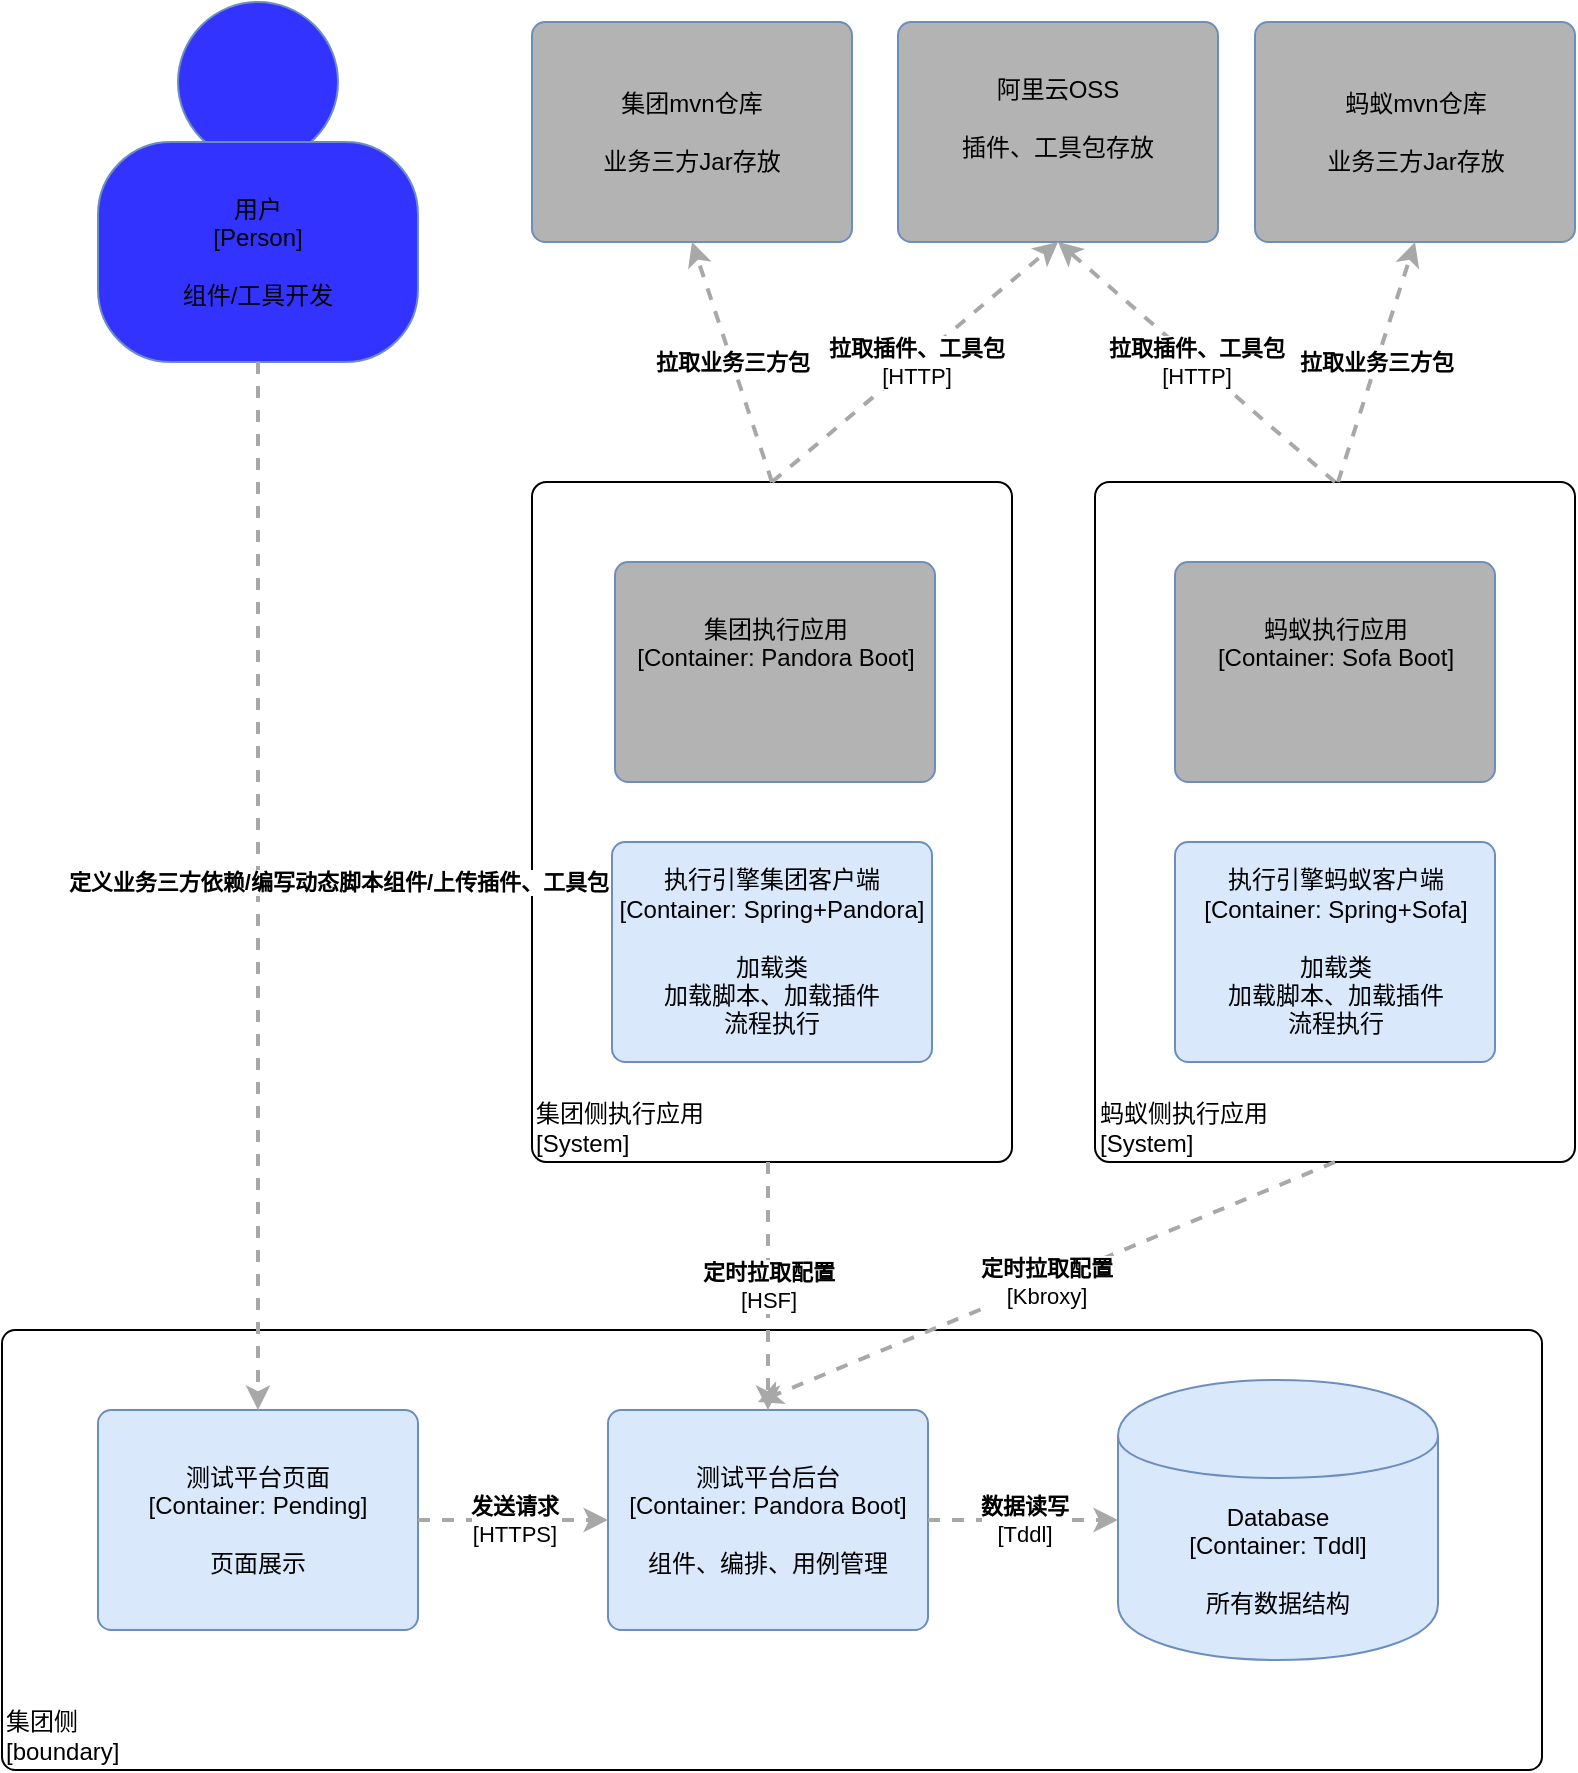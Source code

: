 <mxfile version="10.8.2" type="github"><diagram id="mtmfhuTGaaYhYyOTGC5t" name="Page-1"><mxGraphModel dx="1005" dy="615" grid="1" gridSize="10" guides="1" tooltips="1" connect="1" arrows="1" fold="1" page="1" pageScale="1" pageWidth="827" pageHeight="1169" math="0" shadow="0"><root><mxCell id="0"/><mxCell id="1" parent="0"/><mxCell id="rNYQg2nU4c1Ux6Mb_LW1-61" value="" style="group;rounded=0;labelBackgroundColor=none;fillColor=none;fontColor=#000000;align=center;html=1;strokeColor=#FFFFFF;" parent="1" vertex="1" connectable="0"><mxGeometry x="77" y="170" width="160" height="180" as="geometry"/><C4Person as="c4"/></mxCell><object label="&lt;div style=&quot;text-align: left&quot;&gt;集团侧&lt;/div&gt;&lt;div style=&quot;text-align: left&quot;&gt;[boundary]&lt;/div&gt;" placeholders="1" c4Name="集团侧" c4Type="ExecutionEnvironment" c4Application="boundary" id="rNYQg2nU4c1Ux6Mb_LW1-65"><mxCell style="rounded=1;whiteSpace=wrap;html=1;labelBackgroundColor=none;fillColor=#ffffff;fontColor=#000000;align=left;arcSize=3;strokeColor=#000000;verticalAlign=bottom;shadow=0;" parent="1" vertex="1"><mxGeometry x="22" y="694" width="770" height="220" as="geometry"/><C4ExecutionEnvironment as="c4"/></mxCell></object><object label="&lt;span&gt;测试平台页面&lt;/span&gt;&lt;div&gt;[Container:&amp;nbsp;&lt;span&gt;Pending&lt;/span&gt;&lt;span&gt;]&lt;/span&gt;&lt;/div&gt;&lt;div&gt;&lt;br&gt;&lt;/div&gt;&lt;div&gt;页面展示&lt;/div&gt;" placeholders="1" c4Name="测试平台页面" c4Type="Container" c4Technology="Spring Controler" c4Description="页面展示" id="rNYQg2nU4c1Ux6Mb_LW1-66"><mxCell style="rounded=1;whiteSpace=wrap;html=1;labelBackgroundColor=none;fillColor=#dae8fc;fontColor=#000000;align=center;arcSize=6;strokeColor=#6c8ebf;shadow=0;" parent="1" vertex="1"><mxGeometry x="70" y="734" width="160" height="110" as="geometry"/><C4Container as="c4"/></mxCell></object><object label="&lt;span&gt;测试平台后台&lt;/span&gt;&lt;div&gt;[Container:&amp;nbsp;&lt;span&gt;Pandora Boot&lt;/span&gt;&lt;span&gt;]&lt;/span&gt;&lt;/div&gt;&lt;div&gt;&lt;br&gt;&lt;/div&gt;&lt;div&gt;组件、编排、用例管理&lt;/div&gt;" placeholders="1" c4Name="测试平台后台" c4Type="Container" c4Technology="Pandora Boot" c4Description="组件、用例、编排管理" id="rNYQg2nU4c1Ux6Mb_LW1-67"><mxCell style="rounded=1;whiteSpace=wrap;html=1;labelBackgroundColor=none;fillColor=#dae8fc;fontColor=#000000;align=center;arcSize=6;strokeColor=#6c8ebf;shadow=0;" parent="1" vertex="1"><mxGeometry x="325" y="734" width="160" height="110" as="geometry"/><C4Container as="c4"/></mxCell></object><object label="&lt;span&gt;Database&lt;/span&gt;&lt;div&gt;[Container:&amp;nbsp;Tddl]&lt;/div&gt;&lt;div&gt;&lt;br&gt;&lt;/div&gt;&lt;div&gt;所有数据结构&lt;/div&gt;" placeholders="1" c4Type="Database" c4Technology="Tddl" c4Description="所有数据结构" id="rNYQg2nU4c1Ux6Mb_LW1-68"><mxCell style="shape=cylinder;whiteSpace=wrap;html=1;boundedLbl=1;rounded=0;labelBackgroundColor=none;fillColor=#dae8fc;fontSize=12;fontColor=#000000;align=center;strokeColor=#6c8ebf;shadow=0;" parent="1" vertex="1"><mxGeometry x="580" y="719" width="160" height="140" as="geometry"/><C4Database as="c4"/></mxCell></object><object label="&lt;div style=&quot;text-align: left&quot;&gt;&lt;div style=&quot;text-align: center&quot;&gt;&lt;b&gt;发送请求&lt;/b&gt;&lt;/div&gt;&lt;div style=&quot;text-align: center&quot;&gt;[HTTPS]&lt;/div&gt;&lt;/div&gt;" c4Type="Relationship" c4Description="Beschreibung" c4Technology="technology" id="rNYQg2nU4c1Ux6Mb_LW1-69"><mxCell style="edgeStyle=none;rounded=0;html=1;entryX=0;entryY=0.5;jettySize=auto;orthogonalLoop=1;strokeColor=#A8A8A8;strokeWidth=2;fontColor=#000000;jumpStyle=none;dashed=1;exitX=1;exitY=0.5;exitDx=0;exitDy=0;entryDx=0;entryDy=0;" parent="1" source="rNYQg2nU4c1Ux6Mb_LW1-66" target="rNYQg2nU4c1Ux6Mb_LW1-67" edge="1"><mxGeometry width="160" relative="1" as="geometry"><mxPoint x="62" y="974" as="sourcePoint"/><mxPoint x="222" y="974" as="targetPoint"/></mxGeometry><C4Relationship as="c4"/></mxCell></object><object label="&lt;div style=&quot;text-align: left&quot;&gt;&lt;div style=&quot;text-align: center&quot;&gt;&lt;b&gt;数据读写&lt;/b&gt;&lt;/div&gt;&lt;div style=&quot;text-align: center&quot;&gt;[Tddl]&lt;/div&gt;&lt;/div&gt;" c4Type="Relationship" c4Description="Beschreibung" c4Technology="technology" id="rNYQg2nU4c1Ux6Mb_LW1-70"><mxCell style="edgeStyle=none;rounded=0;html=1;entryX=0;entryY=0.5;jettySize=auto;orthogonalLoop=1;strokeColor=#A8A8A8;strokeWidth=2;fontColor=#000000;jumpStyle=none;dashed=1;exitX=1;exitY=0.5;exitDx=0;exitDy=0;entryDx=0;entryDy=0;" parent="1" source="rNYQg2nU4c1Ux6Mb_LW1-67" target="rNYQg2nU4c1Ux6Mb_LW1-68" edge="1"><mxGeometry width="160" relative="1" as="geometry"><mxPoint x="492" y="674" as="sourcePoint"/><mxPoint x="652" y="674" as="targetPoint"/></mxGeometry><C4Relationship as="c4"/></mxCell></object><object label="&lt;div style=&quot;text-align: left&quot;&gt;集团侧执行应用&lt;/div&gt;&lt;div style=&quot;text-align: left&quot;&gt;[System]&lt;/div&gt;&lt;div style=&quot;text-align: right&quot;&gt;&lt;/div&gt;" placeholders="1" c4Name="集团侧租户" c4Type="DeploymentNode" c4OperationSystem="System" c4ScalingFactor="" id="rNYQg2nU4c1Ux6Mb_LW1-82"><mxCell style="rounded=1;whiteSpace=wrap;html=1;labelBackgroundColor=none;fillColor=#ffffff;fontColor=#000000;align=left;arcSize=3;strokeColor=#000000;verticalAlign=bottom;shadow=0;" parent="1" vertex="1"><mxGeometry x="287" y="270" width="240" height="340" as="geometry"/><C4DeploymentNode as="c4"/></mxCell></object><object label="执行引擎集团客户端&lt;br&gt;&lt;div&gt;[Container:&amp;nbsp;&lt;span&gt;Spring+Pandora&lt;/span&gt;&lt;span&gt;]&lt;/span&gt;&lt;/div&gt;&lt;div&gt;&lt;br&gt;&lt;/div&gt;&lt;div&gt;加载类&lt;/div&gt;&lt;div&gt;加载脚本、加载插件&lt;/div&gt;&lt;div&gt;流程执行&lt;/div&gt;" placeholders="1" c4Name="集团执行器" c4Type="Container" c4Technology="Spring+Pandora" c4Description="执行引擎" id="rNYQg2nU4c1Ux6Mb_LW1-83"><mxCell style="rounded=1;whiteSpace=wrap;html=1;labelBackgroundColor=none;fillColor=#dae8fc;fontColor=#000000;align=center;arcSize=6;strokeColor=#6c8ebf;shadow=0;" parent="1" vertex="1"><mxGeometry x="327" y="450" width="160" height="110" as="geometry"/><C4Container as="c4"/></mxCell></object><object label="&lt;span&gt;集团执行应用&lt;/span&gt;&lt;div&gt;[Container:&amp;nbsp;&lt;span&gt;Pandora Boot&lt;/span&gt;&lt;span&gt;]&lt;/span&gt;&lt;/div&gt;&lt;div&gt;&lt;br&gt;&lt;/div&gt;&lt;div&gt;&lt;br&gt;&lt;/div&gt;" placeholders="1" c4Name="集团租户" c4Type="Container" c4Technology="Pandora Boot" c4Description="提供组件" id="rNYQg2nU4c1Ux6Mb_LW1-84"><mxCell style="rounded=1;whiteSpace=wrap;html=1;labelBackgroundColor=none;fillColor=#B3B3B3;fontColor=#000000;align=center;arcSize=6;strokeColor=#6c8ebf;shadow=0;" parent="1" vertex="1"><mxGeometry x="328.5" y="310" width="160" height="110" as="geometry"/><C4Container as="c4"/></mxCell></object><object label="&lt;div style=&quot;text-align: left&quot;&gt;&lt;div style=&quot;text-align: center&quot;&gt;&lt;b&gt;定时拉取配置&lt;/b&gt;&lt;/div&gt;&lt;div style=&quot;text-align: center&quot;&gt;[HSF]&lt;/div&gt;&lt;/div&gt;" c4Type="Relationship" c4Description="Beschreibung" c4Technology="technology" id="rNYQg2nU4c1Ux6Mb_LW1-76"><mxCell style="edgeStyle=none;rounded=0;html=1;jettySize=auto;orthogonalLoop=1;strokeColor=#A8A8A8;strokeWidth=2;fontColor=#000000;jumpStyle=none;dashed=1;entryX=0.5;entryY=0;entryDx=0;entryDy=0;" parent="1" target="rNYQg2nU4c1Ux6Mb_LW1-67" edge="1"><mxGeometry width="160" relative="1" as="geometry"><mxPoint x="405" y="610" as="sourcePoint"/><mxPoint x="220" y="640" as="targetPoint"/></mxGeometry><C4Relationship as="c4"/></mxCell></object><object label="&lt;div style=&quot;text-align: left&quot;&gt;蚂蚁侧执行应用&lt;/div&gt;&lt;div style=&quot;text-align: left&quot;&gt;[System]&lt;/div&gt;&lt;div style=&quot;text-align: right&quot;&gt;&lt;/div&gt;" placeholders="1" c4Name="蚂蚁侧租户" c4Type="DeploymentNode" c4OperationSystem="System" c4ScalingFactor="" id="rNYQg2nU4c1Ux6Mb_LW1-89"><mxCell style="rounded=1;whiteSpace=wrap;html=1;labelBackgroundColor=none;fillColor=#ffffff;fontColor=#000000;align=left;arcSize=3;strokeColor=#000000;verticalAlign=bottom;shadow=0;" parent="1" vertex="1"><mxGeometry x="568.5" y="270" width="240" height="340" as="geometry"/><C4DeploymentNode as="c4"/></mxCell></object><object label="&lt;span&gt;执行引擎蚂蚁客户端&lt;/span&gt;&lt;div&gt;[Container:&amp;nbsp;&lt;span&gt;Spring+Sofa&lt;/span&gt;&lt;span&gt;]&lt;/span&gt;&lt;/div&gt;&lt;div&gt;&lt;br&gt;&lt;/div&gt;&lt;div&gt;&lt;div&gt;加载类&lt;/div&gt;&lt;div&gt;加载脚本、加载插件&lt;/div&gt;&lt;div&gt;流程执行&lt;/div&gt;&lt;/div&gt;" placeholders="1" c4Name="蚂蚁执行器" c4Type="Container" c4Technology="Spring+Sofa" c4Description="执行引擎" id="rNYQg2nU4c1Ux6Mb_LW1-90"><mxCell style="rounded=1;whiteSpace=wrap;html=1;labelBackgroundColor=none;fillColor=#dae8fc;fontColor=#000000;align=center;arcSize=6;strokeColor=#6c8ebf;shadow=0;" parent="1" vertex="1"><mxGeometry x="608.5" y="450" width="160" height="110" as="geometry"/><C4Container as="c4"/></mxCell></object><object label="&lt;span&gt;蚂蚁执行应用&lt;/span&gt;&lt;div&gt;[Container:&amp;nbsp;&lt;span&gt;Sofa Boot&lt;/span&gt;&lt;span&gt;]&lt;/span&gt;&lt;/div&gt;&lt;div&gt;&lt;br&gt;&lt;/div&gt;&lt;div&gt;&lt;br&gt;&lt;/div&gt;" placeholders="1" c4Name="蚂蚁租户" c4Type="Container" c4Technology="Sofa Boot" c4Description="提供组件" id="rNYQg2nU4c1Ux6Mb_LW1-91"><mxCell style="rounded=1;whiteSpace=wrap;html=1;labelBackgroundColor=none;fillColor=#B3B3B3;fontColor=#000000;align=center;arcSize=6;strokeColor=#6c8ebf;shadow=0;" parent="1" vertex="1"><mxGeometry x="608.5" y="310" width="160" height="110" as="geometry"/><C4Container as="c4"/></mxCell></object><object label="&lt;div style=&quot;text-align: left&quot;&gt;&lt;div style=&quot;text-align: center&quot;&gt;&lt;b&gt;定时拉取配置&lt;/b&gt;&lt;/div&gt;&lt;div style=&quot;text-align: center&quot;&gt;[Kbroxy]&lt;/div&gt;&lt;/div&gt;" c4Type="Relationship" c4Description="Beschreibung" c4Technology="technology" id="rNYQg2nU4c1Ux6Mb_LW1-77"><mxCell style="edgeStyle=none;rounded=0;html=1;jettySize=auto;orthogonalLoop=1;strokeColor=#A8A8A8;strokeWidth=2;fontColor=#000000;jumpStyle=none;dashed=1;exitX=0.5;exitY=1;exitDx=0;exitDy=0;" parent="1" source="rNYQg2nU4c1Ux6Mb_LW1-89" edge="1"><mxGeometry width="160" relative="1" as="geometry"><mxPoint x="415" y="744" as="sourcePoint"/><mxPoint x="400" y="730" as="targetPoint"/></mxGeometry><C4Relationship as="c4"/></mxCell></object><mxCell id="rNYQg2nU4c1Ux6Mb_LW1-63" value="" style="ellipse;whiteSpace=wrap;html=1;aspect=fixed;rounded=0;labelBackgroundColor=none;fillColor=#3333FF;fontSize=12;fontColor=#000000;align=center;strokeColor=#6c8ebf;" parent="1" vertex="1"><mxGeometry x="110" y="30" width="80" height="80" as="geometry"/><C4Person as="c4"/></mxCell><object label="用户&lt;div&gt;[Person]&lt;/div&gt;&lt;div&gt;&lt;br&gt;&lt;/div&gt;&lt;div&gt;组件/工具开发" placeholders="1" c4Name="用户" c4Type="body" c4Description="组件/工具开发" id="rNYQg2nU4c1Ux6Mb_LW1-62"><mxCell style="rounded=1;whiteSpace=wrap;html=1;labelBackgroundColor=none;fillColor=#3333FF;fontColor=#000000;align=center;arcSize=33;strokeColor=#6c8ebf;" parent="1" vertex="1"><mxGeometry x="70" y="100" width="160" height="110" as="geometry"/><C4Person as="c4"/></mxCell></object><object label="&lt;div style=&quot;text-align: left&quot;&gt;&lt;div style=&quot;text-align: center&quot;&gt;&lt;b&gt;定义业务三方依赖/编写动态脚本组件&lt;/b&gt;&lt;b&gt;/上传插件、工具包&lt;/b&gt;&lt;/div&gt;&lt;/div&gt;" c4Type="Relationship" c4Description="Beschreibung" c4Technology="technology" id="rNYQg2nU4c1Ux6Mb_LW1-71"><mxCell style="edgeStyle=none;rounded=0;html=1;entryX=0.5;entryY=0;jettySize=auto;orthogonalLoop=1;strokeColor=#A8A8A8;strokeWidth=2;fontColor=#000000;jumpStyle=none;dashed=1;exitX=0.5;exitY=1;exitDx=0;exitDy=0;entryDx=0;entryDy=0;" parent="1" source="rNYQg2nU4c1Ux6Mb_LW1-62" target="rNYQg2nU4c1Ux6Mb_LW1-66" edge="1"><mxGeometry x="-0.008" y="40" width="160" relative="1" as="geometry"><mxPoint x="409" y="360" as="sourcePoint"/><mxPoint x="152" y="490" as="targetPoint"/><mxPoint as="offset"/></mxGeometry><C4Relationship as="c4"/></mxCell></object><object label="阿里云OSS&lt;br&gt;&lt;br&gt;插件、工具包存放&lt;br&gt;&lt;div&gt;&lt;br&gt;&lt;/div&gt;" placeholders="1" c4Name="集团租户" c4Type="Container" c4Technology="Pandora Boot" c4Description="提供组件" id="MDu24ClF3kX1kZKs0aWX-1"><mxCell style="rounded=1;whiteSpace=wrap;html=1;labelBackgroundColor=none;fillColor=#B3B3B3;fontColor=#000000;align=center;arcSize=6;strokeColor=#6c8ebf;shadow=0;" vertex="1" parent="1"><mxGeometry x="470" y="40" width="160" height="110" as="geometry"/><C4Container as="c4"/></mxCell></object><object label="蚂蚁mvn仓库&lt;br&gt;&lt;br&gt;业务三方Jar存放&lt;br&gt;" placeholders="1" c4Name="集团租户" c4Type="Container" c4Technology="Pandora Boot" c4Description="提供组件" id="MDu24ClF3kX1kZKs0aWX-2"><mxCell style="rounded=1;whiteSpace=wrap;html=1;labelBackgroundColor=none;fillColor=#B3B3B3;fontColor=#000000;align=center;arcSize=6;strokeColor=#6c8ebf;shadow=0;" vertex="1" parent="1"><mxGeometry x="648.5" y="40" width="160" height="110" as="geometry"/><C4Container as="c4"/></mxCell></object><object label="集团mvn仓库&lt;br&gt;&lt;br&gt;业务三方Jar存放&lt;br&gt;" placeholders="1" c4Name="集团租户" c4Type="Container" c4Technology="Pandora Boot" c4Description="提供组件" id="MDu24ClF3kX1kZKs0aWX-3"><mxCell style="rounded=1;whiteSpace=wrap;html=1;labelBackgroundColor=none;fillColor=#B3B3B3;fontColor=#000000;align=center;arcSize=6;strokeColor=#6c8ebf;shadow=0;" vertex="1" parent="1"><mxGeometry x="287" y="40" width="160" height="110" as="geometry"/><C4Container as="c4"/></mxCell></object><object label="&lt;div style=&quot;text-align: left&quot;&gt;&lt;div style=&quot;text-align: center&quot;&gt;&lt;b&gt;拉取插件、工具包&lt;/b&gt;&lt;/div&gt;&lt;div style=&quot;text-align: center&quot;&gt;[HTTP]&lt;/div&gt;&lt;/div&gt;" c4Type="Relationship" c4Description="Beschreibung" c4Technology="technology" id="MDu24ClF3kX1kZKs0aWX-6"><mxCell style="edgeStyle=none;rounded=0;html=1;jettySize=auto;orthogonalLoop=1;strokeColor=#A8A8A8;strokeWidth=2;fontColor=#000000;jumpStyle=none;dashed=1;exitX=0.5;exitY=0;exitDx=0;exitDy=0;entryX=0.5;entryY=1;entryDx=0;entryDy=0;" edge="1" parent="1" source="rNYQg2nU4c1Ux6Mb_LW1-89" target="MDu24ClF3kX1kZKs0aWX-1"><mxGeometry width="160" relative="1" as="geometry"><mxPoint x="552" y="200" as="sourcePoint"/><mxPoint x="550" y="374" as="targetPoint"/></mxGeometry><C4Relationship as="c4"/></mxCell></object><object label="&lt;div style=&quot;text-align: left&quot;&gt;&lt;div style=&quot;text-align: center&quot;&gt;&lt;b&gt;拉取插件、工具包&lt;/b&gt;&lt;/div&gt;&lt;div style=&quot;text-align: center&quot;&gt;[HTTP]&lt;/div&gt;&lt;/div&gt;" c4Type="Relationship" c4Description="Beschreibung" c4Technology="technology" id="MDu24ClF3kX1kZKs0aWX-7"><mxCell style="edgeStyle=none;rounded=0;html=1;jettySize=auto;orthogonalLoop=1;strokeColor=#A8A8A8;strokeWidth=2;fontColor=#000000;jumpStyle=none;dashed=1;exitX=0.5;exitY=0;exitDx=0;exitDy=0;" edge="1" parent="1" source="rNYQg2nU4c1Ux6Mb_LW1-82"><mxGeometry width="160" relative="1" as="geometry"><mxPoint x="699" y="460" as="sourcePoint"/><mxPoint x="550" y="150" as="targetPoint"/></mxGeometry><C4Relationship as="c4"/></mxCell></object><object label="&lt;div style=&quot;text-align: left&quot;&gt;&lt;div style=&quot;text-align: center&quot;&gt;&lt;b&gt;拉取业务三方包&lt;/b&gt;&lt;/div&gt;&lt;/div&gt;" c4Type="Relationship" c4Description="Beschreibung" c4Technology="technology" id="MDu24ClF3kX1kZKs0aWX-9"><mxCell style="edgeStyle=none;rounded=0;html=1;jettySize=auto;orthogonalLoop=1;strokeColor=#A8A8A8;strokeWidth=2;fontColor=#000000;jumpStyle=none;dashed=1;entryX=0.5;entryY=1;entryDx=0;entryDy=0;" edge="1" parent="1" target="MDu24ClF3kX1kZKs0aWX-2"><mxGeometry width="160" relative="1" as="geometry"><mxPoint x="690" y="270" as="sourcePoint"/><mxPoint x="560" y="160" as="targetPoint"/></mxGeometry><C4Relationship as="c4"/></mxCell></object><object label="&lt;div style=&quot;text-align: left&quot;&gt;&lt;div style=&quot;text-align: center&quot;&gt;&lt;b&gt;拉取业务三方包&lt;/b&gt;&lt;/div&gt;&lt;/div&gt;" c4Type="Relationship" c4Description="Beschreibung" c4Technology="technology" id="MDu24ClF3kX1kZKs0aWX-10"><mxCell style="edgeStyle=none;rounded=0;html=1;jettySize=auto;orthogonalLoop=1;strokeColor=#A8A8A8;strokeWidth=2;fontColor=#000000;jumpStyle=none;dashed=1;entryX=0.5;entryY=1;entryDx=0;entryDy=0;exitX=0.5;exitY=0;exitDx=0;exitDy=0;" edge="1" parent="1" source="rNYQg2nU4c1Ux6Mb_LW1-82" target="MDu24ClF3kX1kZKs0aWX-3"><mxGeometry width="160" relative="1" as="geometry"><mxPoint x="700" y="280" as="sourcePoint"/><mxPoint x="739" y="160" as="targetPoint"/></mxGeometry><C4Relationship as="c4"/></mxCell></object></root></mxGraphModel></diagram></mxfile>